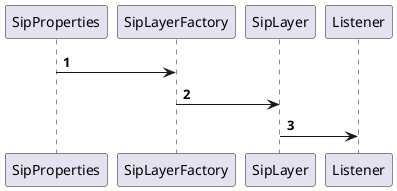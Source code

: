 @startuml
'https://plantuml.com/sequence-diagram

autonumber

SipProperties -> SipLayerFactory
SipLayerFactory -> SipLayer
SipLayer -> Listener
@enduml
